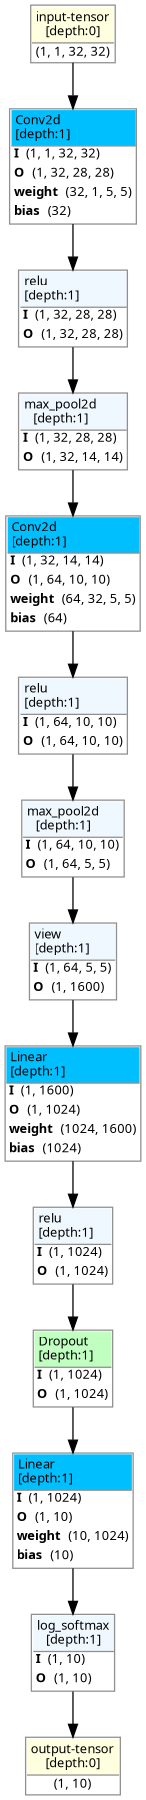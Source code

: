 strict digraph FunctionalNet {
	graph [ordering=in rankdir=TB size="12.0,12.0"]
	node [align=left color="#909090" fillcolor="#ffffff90" fontname="Linux libertine" fontsize=10 height=0.2 margin=0 ranksep=0.1 shape=plaintext style=filled]
	edge [fontsize=10]
	0 [label=<
                    <TABLE BORDER="1" CELLBORDER="0"
                    CELLSPACING="0" CELLPADDING="2">
                        <TR>
                            <TD BGCOLOR="lightyellow" ALIGN="LEFT"
                            BORDER="1" SIDES="B"
                            >input-tensor<BR ALIGN="LEFT"/>[depth:0]</TD>
                        </TR>
                        <TR>
                            <TD>(1, 1, 32, 32)</TD>
                        </TR>
                        
                    </TABLE>>]
	1 [label=<
                    <TABLE BORDER="1" CELLBORDER="0"
                    CELLSPACING="0" CELLPADDING="2">
                        <TR>
                            <TD BGCOLOR="deepskyblue1" ALIGN="LEFT"
                            BORDER="1" SIDES="B"
                            >Conv2d<BR ALIGN="LEFT"/>[depth:1]</TD>
                        </TR>
                        <TR>
                            <TD ALIGN="LEFT"><B>I</B> (1, 1, 32, 32)</TD>
                        </TR>
                        <TR>
                            <TD ALIGN="LEFT"><B>O</B> (1, 32, 28, 28)</TD>
                        </TR>
                                        <TR>
                    <TD ALIGN="LEFT"><B>weight</B> (32, 1, 5, 5)</TD>
                </TR>
                <TR>
                    <TD ALIGN="LEFT"><B>bias</B> (32)</TD>
                </TR>
                    </TABLE>>]
	2 [label=<
                    <TABLE BORDER="1" CELLBORDER="0"
                    CELLSPACING="0" CELLPADDING="2">
                        <TR>
                            <TD BGCOLOR="aliceblue" ALIGN="LEFT"
                            BORDER="1" SIDES="B"
                            >relu<BR ALIGN="LEFT"/>[depth:1]</TD>
                        </TR>
                        <TR>
                            <TD ALIGN="LEFT"><B>I</B> (1, 32, 28, 28)</TD>
                        </TR>
                        <TR>
                            <TD ALIGN="LEFT"><B>O</B> (1, 32, 28, 28)</TD>
                        </TR>
                        
                    </TABLE>>]
	3 [label=<
                    <TABLE BORDER="1" CELLBORDER="0"
                    CELLSPACING="0" CELLPADDING="2">
                        <TR>
                            <TD BGCOLOR="aliceblue" ALIGN="LEFT"
                            BORDER="1" SIDES="B"
                            >max_pool2d<BR ALIGN="LEFT"/>[depth:1]</TD>
                        </TR>
                        <TR>
                            <TD ALIGN="LEFT"><B>I</B> (1, 32, 28, 28)</TD>
                        </TR>
                        <TR>
                            <TD ALIGN="LEFT"><B>O</B> (1, 32, 14, 14)</TD>
                        </TR>
                        
                    </TABLE>>]
	4 [label=<
                    <TABLE BORDER="1" CELLBORDER="0"
                    CELLSPACING="0" CELLPADDING="2">
                        <TR>
                            <TD BGCOLOR="deepskyblue1" ALIGN="LEFT"
                            BORDER="1" SIDES="B"
                            >Conv2d<BR ALIGN="LEFT"/>[depth:1]</TD>
                        </TR>
                        <TR>
                            <TD ALIGN="LEFT"><B>I</B> (1, 32, 14, 14)</TD>
                        </TR>
                        <TR>
                            <TD ALIGN="LEFT"><B>O</B> (1, 64, 10, 10)</TD>
                        </TR>
                                        <TR>
                    <TD ALIGN="LEFT"><B>weight</B> (64, 32, 5, 5)</TD>
                </TR>
                <TR>
                    <TD ALIGN="LEFT"><B>bias</B> (64)</TD>
                </TR>
                    </TABLE>>]
	5 [label=<
                    <TABLE BORDER="1" CELLBORDER="0"
                    CELLSPACING="0" CELLPADDING="2">
                        <TR>
                            <TD BGCOLOR="aliceblue" ALIGN="LEFT"
                            BORDER="1" SIDES="B"
                            >relu<BR ALIGN="LEFT"/>[depth:1]</TD>
                        </TR>
                        <TR>
                            <TD ALIGN="LEFT"><B>I</B> (1, 64, 10, 10)</TD>
                        </TR>
                        <TR>
                            <TD ALIGN="LEFT"><B>O</B> (1, 64, 10, 10)</TD>
                        </TR>
                        
                    </TABLE>>]
	6 [label=<
                    <TABLE BORDER="1" CELLBORDER="0"
                    CELLSPACING="0" CELLPADDING="2">
                        <TR>
                            <TD BGCOLOR="aliceblue" ALIGN="LEFT"
                            BORDER="1" SIDES="B"
                            >max_pool2d<BR ALIGN="LEFT"/>[depth:1]</TD>
                        </TR>
                        <TR>
                            <TD ALIGN="LEFT"><B>I</B> (1, 64, 10, 10)</TD>
                        </TR>
                        <TR>
                            <TD ALIGN="LEFT"><B>O</B> (1, 64, 5, 5)</TD>
                        </TR>
                        
                    </TABLE>>]
	7 [label=<
                    <TABLE BORDER="1" CELLBORDER="0"
                    CELLSPACING="0" CELLPADDING="2">
                        <TR>
                            <TD BGCOLOR="aliceblue" ALIGN="LEFT"
                            BORDER="1" SIDES="B"
                            >view<BR ALIGN="LEFT"/>[depth:1]</TD>
                        </TR>
                        <TR>
                            <TD ALIGN="LEFT"><B>I</B> (1, 64, 5, 5)</TD>
                        </TR>
                        <TR>
                            <TD ALIGN="LEFT"><B>O</B> (1, 1600)</TD>
                        </TR>
                        
                    </TABLE>>]
	8 [label=<
                    <TABLE BORDER="1" CELLBORDER="0"
                    CELLSPACING="0" CELLPADDING="2">
                        <TR>
                            <TD BGCOLOR="deepskyblue1" ALIGN="LEFT"
                            BORDER="1" SIDES="B"
                            >Linear<BR ALIGN="LEFT"/>[depth:1]</TD>
                        </TR>
                        <TR>
                            <TD ALIGN="LEFT"><B>I</B> (1, 1600)</TD>
                        </TR>
                        <TR>
                            <TD ALIGN="LEFT"><B>O</B> (1, 1024)</TD>
                        </TR>
                                        <TR>
                    <TD ALIGN="LEFT"><B>weight</B> (1024, 1600)</TD>
                </TR>
                <TR>
                    <TD ALIGN="LEFT"><B>bias</B> (1024)</TD>
                </TR>
                    </TABLE>>]
	9 [label=<
                    <TABLE BORDER="1" CELLBORDER="0"
                    CELLSPACING="0" CELLPADDING="2">
                        <TR>
                            <TD BGCOLOR="aliceblue" ALIGN="LEFT"
                            BORDER="1" SIDES="B"
                            >relu<BR ALIGN="LEFT"/>[depth:1]</TD>
                        </TR>
                        <TR>
                            <TD ALIGN="LEFT"><B>I</B> (1, 1024)</TD>
                        </TR>
                        <TR>
                            <TD ALIGN="LEFT"><B>O</B> (1, 1024)</TD>
                        </TR>
                        
                    </TABLE>>]
	10 [label=<
                    <TABLE BORDER="1" CELLBORDER="0"
                    CELLSPACING="0" CELLPADDING="2">
                        <TR>
                            <TD BGCOLOR="darkseagreen1" ALIGN="LEFT"
                            BORDER="1" SIDES="B"
                            >Dropout<BR ALIGN="LEFT"/>[depth:1]</TD>
                        </TR>
                        <TR>
                            <TD ALIGN="LEFT"><B>I</B> (1, 1024)</TD>
                        </TR>
                        <TR>
                            <TD ALIGN="LEFT"><B>O</B> (1, 1024)</TD>
                        </TR>
                        
                    </TABLE>>]
	11 [label=<
                    <TABLE BORDER="1" CELLBORDER="0"
                    CELLSPACING="0" CELLPADDING="2">
                        <TR>
                            <TD BGCOLOR="deepskyblue1" ALIGN="LEFT"
                            BORDER="1" SIDES="B"
                            >Linear<BR ALIGN="LEFT"/>[depth:1]</TD>
                        </TR>
                        <TR>
                            <TD ALIGN="LEFT"><B>I</B> (1, 1024)</TD>
                        </TR>
                        <TR>
                            <TD ALIGN="LEFT"><B>O</B> (1, 10)</TD>
                        </TR>
                                        <TR>
                    <TD ALIGN="LEFT"><B>weight</B> (10, 1024)</TD>
                </TR>
                <TR>
                    <TD ALIGN="LEFT"><B>bias</B> (10)</TD>
                </TR>
                    </TABLE>>]
	12 [label=<
                    <TABLE BORDER="1" CELLBORDER="0"
                    CELLSPACING="0" CELLPADDING="2">
                        <TR>
                            <TD BGCOLOR="aliceblue" ALIGN="LEFT"
                            BORDER="1" SIDES="B"
                            >log_softmax<BR ALIGN="LEFT"/>[depth:1]</TD>
                        </TR>
                        <TR>
                            <TD ALIGN="LEFT"><B>I</B> (1, 10)</TD>
                        </TR>
                        <TR>
                            <TD ALIGN="LEFT"><B>O</B> (1, 10)</TD>
                        </TR>
                        
                    </TABLE>>]
	13 [label=<
                    <TABLE BORDER="1" CELLBORDER="0"
                    CELLSPACING="0" CELLPADDING="2">
                        <TR>
                            <TD BGCOLOR="lightyellow" ALIGN="LEFT"
                            BORDER="1" SIDES="B"
                            >output-tensor<BR ALIGN="LEFT"/>[depth:0]</TD>
                        </TR>
                        <TR>
                            <TD>(1, 10)</TD>
                        </TR>
                        
                    </TABLE>>]
	0 -> 1
	1 -> 2
	2 -> 3
	3 -> 4
	4 -> 5
	5 -> 6
	6 -> 7
	7 -> 8
	8 -> 9
	9 -> 10
	10 -> 11
	11 -> 12
	12 -> 13
}
